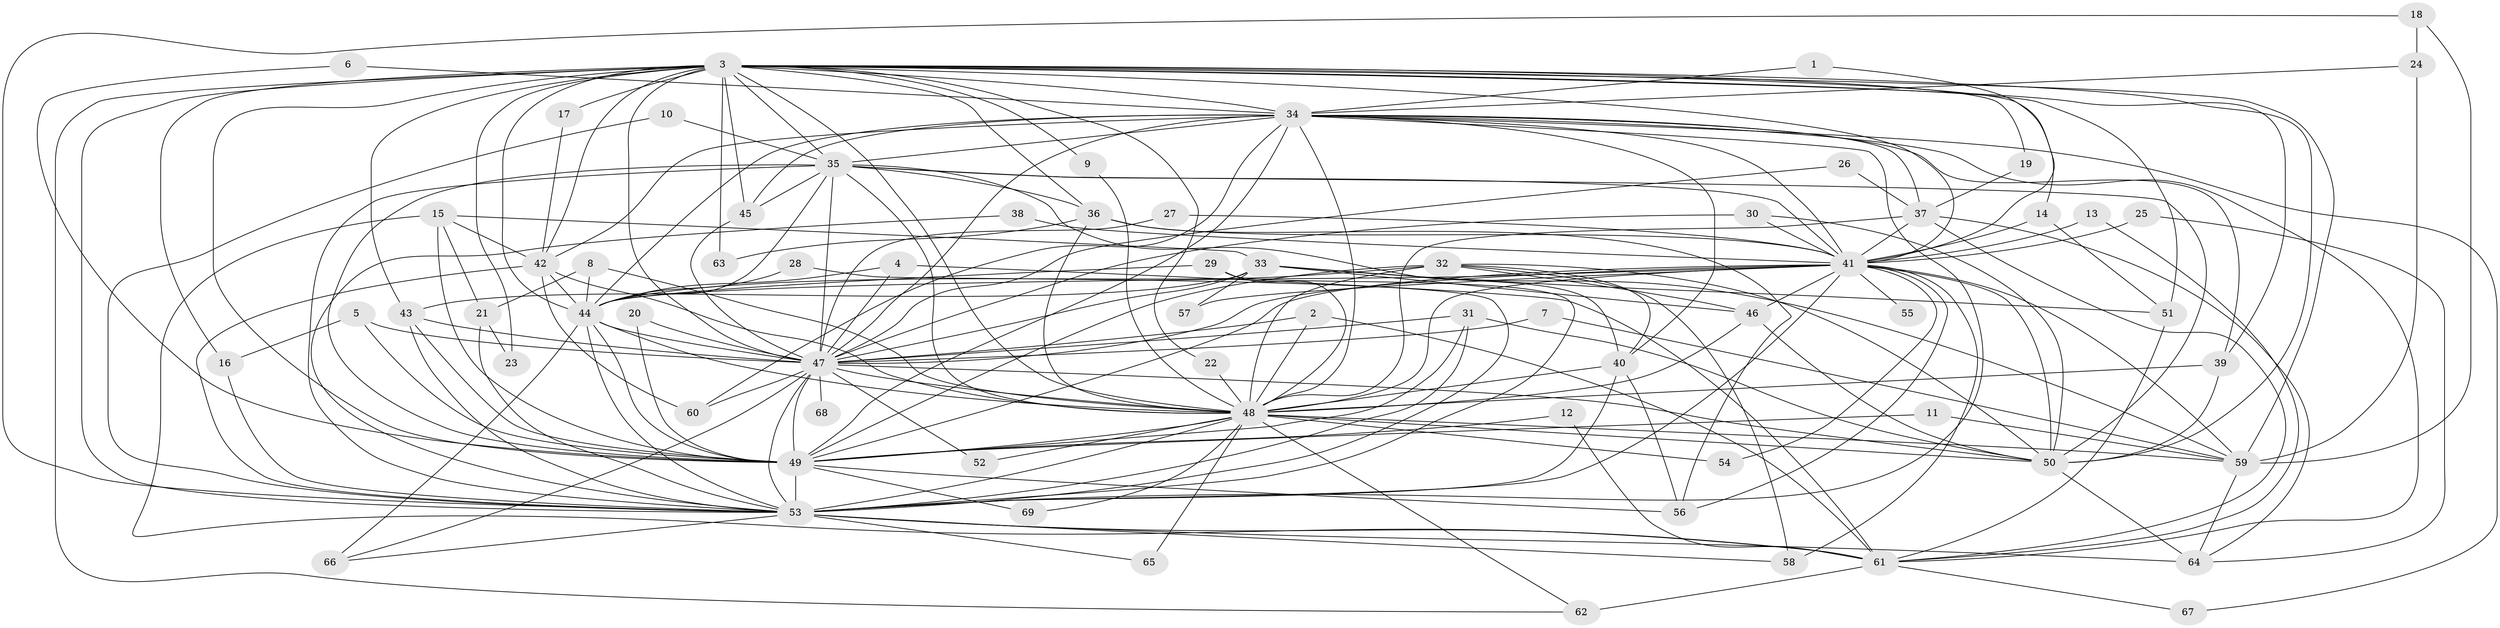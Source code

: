 // original degree distribution, {18: 0.007246376811594203, 20: 0.007246376811594203, 29: 0.014492753623188406, 31: 0.014492753623188406, 14: 0.007246376811594203, 19: 0.007246376811594203, 24: 0.007246376811594203, 21: 0.007246376811594203, 3: 0.2391304347826087, 2: 0.5289855072463768, 8: 0.007246376811594203, 7: 0.007246376811594203, 9: 0.021739130434782608, 5: 0.036231884057971016, 4: 0.06521739130434782, 6: 0.021739130434782608}
// Generated by graph-tools (version 1.1) at 2025/25/03/09/25 03:25:44]
// undirected, 69 vertices, 201 edges
graph export_dot {
graph [start="1"]
  node [color=gray90,style=filled];
  1;
  2;
  3;
  4;
  5;
  6;
  7;
  8;
  9;
  10;
  11;
  12;
  13;
  14;
  15;
  16;
  17;
  18;
  19;
  20;
  21;
  22;
  23;
  24;
  25;
  26;
  27;
  28;
  29;
  30;
  31;
  32;
  33;
  34;
  35;
  36;
  37;
  38;
  39;
  40;
  41;
  42;
  43;
  44;
  45;
  46;
  47;
  48;
  49;
  50;
  51;
  52;
  53;
  54;
  55;
  56;
  57;
  58;
  59;
  60;
  61;
  62;
  63;
  64;
  65;
  66;
  67;
  68;
  69;
  1 -- 34 [weight=1.0];
  1 -- 41 [weight=1.0];
  2 -- 47 [weight=1.0];
  2 -- 48 [weight=1.0];
  2 -- 61 [weight=1.0];
  3 -- 9 [weight=1.0];
  3 -- 14 [weight=1.0];
  3 -- 16 [weight=1.0];
  3 -- 17 [weight=2.0];
  3 -- 19 [weight=1.0];
  3 -- 22 [weight=1.0];
  3 -- 23 [weight=1.0];
  3 -- 34 [weight=2.0];
  3 -- 35 [weight=2.0];
  3 -- 36 [weight=1.0];
  3 -- 39 [weight=1.0];
  3 -- 41 [weight=2.0];
  3 -- 42 [weight=1.0];
  3 -- 43 [weight=1.0];
  3 -- 44 [weight=2.0];
  3 -- 45 [weight=1.0];
  3 -- 47 [weight=2.0];
  3 -- 48 [weight=2.0];
  3 -- 49 [weight=3.0];
  3 -- 50 [weight=1.0];
  3 -- 51 [weight=1.0];
  3 -- 53 [weight=3.0];
  3 -- 59 [weight=1.0];
  3 -- 62 [weight=1.0];
  3 -- 63 [weight=1.0];
  4 -- 44 [weight=1.0];
  4 -- 47 [weight=1.0];
  4 -- 61 [weight=1.0];
  5 -- 16 [weight=1.0];
  5 -- 47 [weight=1.0];
  5 -- 49 [weight=1.0];
  6 -- 34 [weight=1.0];
  6 -- 49 [weight=1.0];
  7 -- 47 [weight=1.0];
  7 -- 59 [weight=1.0];
  8 -- 21 [weight=1.0];
  8 -- 44 [weight=1.0];
  8 -- 48 [weight=1.0];
  9 -- 48 [weight=1.0];
  10 -- 35 [weight=1.0];
  10 -- 53 [weight=1.0];
  11 -- 49 [weight=1.0];
  11 -- 59 [weight=1.0];
  12 -- 49 [weight=1.0];
  12 -- 61 [weight=1.0];
  13 -- 41 [weight=1.0];
  13 -- 61 [weight=1.0];
  14 -- 41 [weight=1.0];
  14 -- 51 [weight=1.0];
  15 -- 21 [weight=1.0];
  15 -- 33 [weight=1.0];
  15 -- 42 [weight=1.0];
  15 -- 49 [weight=1.0];
  15 -- 61 [weight=1.0];
  16 -- 53 [weight=1.0];
  17 -- 42 [weight=1.0];
  18 -- 24 [weight=1.0];
  18 -- 53 [weight=1.0];
  18 -- 59 [weight=1.0];
  19 -- 37 [weight=1.0];
  20 -- 47 [weight=1.0];
  20 -- 49 [weight=1.0];
  21 -- 23 [weight=1.0];
  21 -- 53 [weight=1.0];
  22 -- 48 [weight=1.0];
  24 -- 34 [weight=1.0];
  24 -- 59 [weight=2.0];
  25 -- 41 [weight=1.0];
  25 -- 64 [weight=1.0];
  26 -- 37 [weight=1.0];
  26 -- 47 [weight=1.0];
  27 -- 41 [weight=1.0];
  27 -- 47 [weight=1.0];
  28 -- 44 [weight=2.0];
  28 -- 53 [weight=1.0];
  29 -- 44 [weight=1.0];
  29 -- 48 [weight=1.0];
  29 -- 53 [weight=1.0];
  30 -- 41 [weight=1.0];
  30 -- 47 [weight=1.0];
  30 -- 50 [weight=1.0];
  31 -- 47 [weight=1.0];
  31 -- 49 [weight=1.0];
  31 -- 50 [weight=1.0];
  31 -- 53 [weight=1.0];
  32 -- 40 [weight=1.0];
  32 -- 44 [weight=2.0];
  32 -- 46 [weight=1.0];
  32 -- 48 [weight=2.0];
  32 -- 49 [weight=1.0];
  32 -- 50 [weight=1.0];
  32 -- 58 [weight=1.0];
  33 -- 43 [weight=1.0];
  33 -- 46 [weight=1.0];
  33 -- 47 [weight=2.0];
  33 -- 51 [weight=1.0];
  33 -- 57 [weight=1.0];
  33 -- 59 [weight=1.0];
  34 -- 35 [weight=1.0];
  34 -- 37 [weight=1.0];
  34 -- 39 [weight=1.0];
  34 -- 40 [weight=1.0];
  34 -- 41 [weight=1.0];
  34 -- 42 [weight=2.0];
  34 -- 44 [weight=1.0];
  34 -- 45 [weight=1.0];
  34 -- 47 [weight=1.0];
  34 -- 48 [weight=1.0];
  34 -- 49 [weight=1.0];
  34 -- 53 [weight=2.0];
  34 -- 60 [weight=1.0];
  34 -- 61 [weight=1.0];
  34 -- 67 [weight=1.0];
  35 -- 36 [weight=1.0];
  35 -- 40 [weight=1.0];
  35 -- 41 [weight=1.0];
  35 -- 44 [weight=1.0];
  35 -- 45 [weight=1.0];
  35 -- 47 [weight=2.0];
  35 -- 48 [weight=1.0];
  35 -- 49 [weight=1.0];
  35 -- 50 [weight=1.0];
  35 -- 53 [weight=1.0];
  36 -- 41 [weight=1.0];
  36 -- 48 [weight=1.0];
  36 -- 56 [weight=1.0];
  36 -- 63 [weight=1.0];
  37 -- 41 [weight=1.0];
  37 -- 48 [weight=1.0];
  37 -- 61 [weight=1.0];
  37 -- 64 [weight=1.0];
  38 -- 41 [weight=1.0];
  38 -- 53 [weight=1.0];
  39 -- 48 [weight=1.0];
  39 -- 50 [weight=1.0];
  40 -- 48 [weight=1.0];
  40 -- 53 [weight=1.0];
  40 -- 56 [weight=1.0];
  41 -- 44 [weight=1.0];
  41 -- 46 [weight=2.0];
  41 -- 47 [weight=1.0];
  41 -- 48 [weight=3.0];
  41 -- 49 [weight=1.0];
  41 -- 50 [weight=1.0];
  41 -- 53 [weight=1.0];
  41 -- 54 [weight=1.0];
  41 -- 55 [weight=1.0];
  41 -- 56 [weight=1.0];
  41 -- 57 [weight=1.0];
  41 -- 58 [weight=1.0];
  41 -- 59 [weight=1.0];
  42 -- 44 [weight=1.0];
  42 -- 48 [weight=1.0];
  42 -- 53 [weight=1.0];
  42 -- 60 [weight=1.0];
  43 -- 47 [weight=1.0];
  43 -- 49 [weight=1.0];
  43 -- 53 [weight=1.0];
  44 -- 47 [weight=1.0];
  44 -- 48 [weight=2.0];
  44 -- 49 [weight=2.0];
  44 -- 53 [weight=1.0];
  44 -- 66 [weight=1.0];
  45 -- 47 [weight=1.0];
  46 -- 48 [weight=1.0];
  46 -- 50 [weight=1.0];
  47 -- 48 [weight=1.0];
  47 -- 49 [weight=2.0];
  47 -- 50 [weight=1.0];
  47 -- 52 [weight=1.0];
  47 -- 53 [weight=1.0];
  47 -- 60 [weight=1.0];
  47 -- 66 [weight=1.0];
  47 -- 68 [weight=1.0];
  48 -- 49 [weight=1.0];
  48 -- 50 [weight=1.0];
  48 -- 52 [weight=1.0];
  48 -- 53 [weight=2.0];
  48 -- 54 [weight=1.0];
  48 -- 59 [weight=1.0];
  48 -- 62 [weight=1.0];
  48 -- 65 [weight=1.0];
  48 -- 69 [weight=1.0];
  49 -- 53 [weight=1.0];
  49 -- 56 [weight=1.0];
  49 -- 69 [weight=1.0];
  50 -- 64 [weight=1.0];
  51 -- 61 [weight=1.0];
  53 -- 58 [weight=1.0];
  53 -- 61 [weight=1.0];
  53 -- 64 [weight=2.0];
  53 -- 65 [weight=1.0];
  53 -- 66 [weight=1.0];
  59 -- 64 [weight=1.0];
  61 -- 62 [weight=1.0];
  61 -- 67 [weight=1.0];
}
